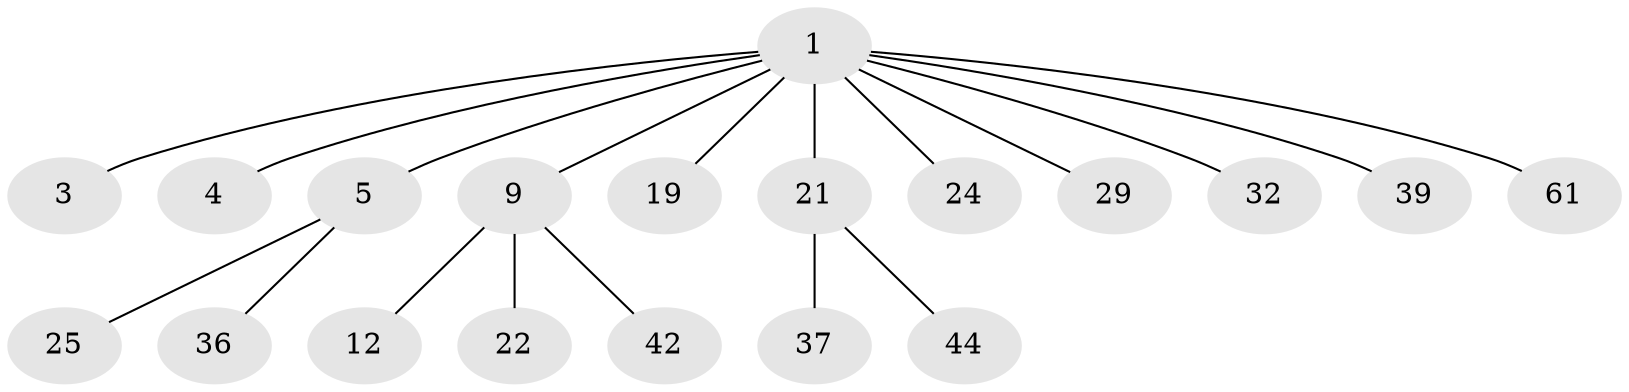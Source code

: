 // original degree distribution, {8: 0.015384615384615385, 5: 0.046153846153846156, 3: 0.12307692307692308, 1: 0.5076923076923077, 6: 0.015384615384615385, 2: 0.26153846153846155, 4: 0.03076923076923077}
// Generated by graph-tools (version 1.1) at 2025/19/03/04/25 18:19:20]
// undirected, 19 vertices, 18 edges
graph export_dot {
graph [start="1"]
  node [color=gray90,style=filled];
  1 [super="+2+8+14+63+46+48"];
  3 [super="+57+51"];
  4;
  5 [super="+6+10+54+7+11"];
  9 [super="+15+16"];
  12 [super="+50+17"];
  19;
  21 [super="+31"];
  22;
  24 [super="+56"];
  25 [super="+47"];
  29;
  32 [super="+38"];
  36;
  37;
  39;
  42;
  44;
  61;
  1 -- 4;
  1 -- 5;
  1 -- 3;
  1 -- 21;
  1 -- 24;
  1 -- 61;
  1 -- 9;
  1 -- 32;
  1 -- 19;
  1 -- 39;
  1 -- 29;
  5 -- 36;
  5 -- 25;
  9 -- 12;
  9 -- 22;
  9 -- 42;
  21 -- 37;
  21 -- 44;
}
